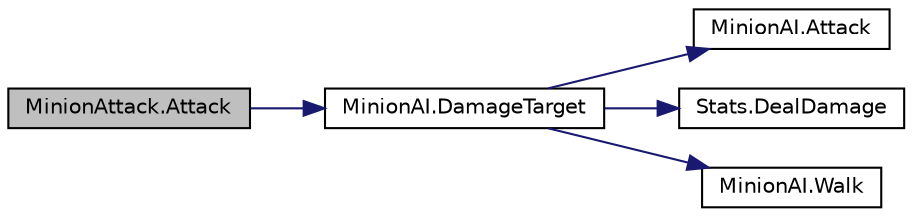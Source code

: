 digraph "MinionAttack.Attack"
{
 // INTERACTIVE_SVG=YES
 // LATEX_PDF_SIZE
  edge [fontname="Helvetica",fontsize="10",labelfontname="Helvetica",labelfontsize="10"];
  node [fontname="Helvetica",fontsize="10",shape=record];
  rankdir="LR";
  Node1 [label="MinionAttack.Attack",height=0.2,width=0.4,color="black", fillcolor="grey75", style="filled", fontcolor="black",tooltip=" "];
  Node1 -> Node2 [color="midnightblue",fontsize="10",style="solid",fontname="Helvetica"];
  Node2 [label="MinionAI.DamageTarget",height=0.2,width=0.4,color="black", fillcolor="white", style="filled",URL="$class_minion_a_i.html#a09c01338937d9f42fa47d55ca1a36cb6",tooltip=" "];
  Node2 -> Node3 [color="midnightblue",fontsize="10",style="solid",fontname="Helvetica"];
  Node3 [label="MinionAI.Attack",height=0.2,width=0.4,color="black", fillcolor="white", style="filled",URL="$class_minion_a_i.html#adbc82c5f1b764d7b0e0fe202079eb84b",tooltip=" "];
  Node2 -> Node4 [color="midnightblue",fontsize="10",style="solid",fontname="Helvetica"];
  Node4 [label="Stats.DealDamage",height=0.2,width=0.4,color="black", fillcolor="white", style="filled",URL="$class_stats.html#acebcf18ce39553a9c811f368a56a5583",tooltip="Specify the amount of damage and the Inventory that the amount of Gold will go in if it is hit for th..."];
  Node2 -> Node5 [color="midnightblue",fontsize="10",style="solid",fontname="Helvetica"];
  Node5 [label="MinionAI.Walk",height=0.2,width=0.4,color="black", fillcolor="white", style="filled",URL="$class_minion_a_i.html#a867b6f918c8e4441ea49d9d926e7eec0",tooltip=" "];
}
